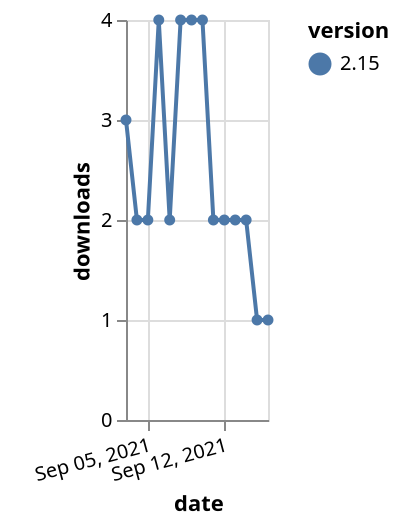 {"$schema": "https://vega.github.io/schema/vega-lite/v5.json", "description": "A simple bar chart with embedded data.", "data": {"values": [{"date": "2021-09-03", "total": 3321, "delta": 3, "version": "2.15"}, {"date": "2021-09-04", "total": 3323, "delta": 2, "version": "2.15"}, {"date": "2021-09-05", "total": 3325, "delta": 2, "version": "2.15"}, {"date": "2021-09-06", "total": 3329, "delta": 4, "version": "2.15"}, {"date": "2021-09-07", "total": 3331, "delta": 2, "version": "2.15"}, {"date": "2021-09-08", "total": 3335, "delta": 4, "version": "2.15"}, {"date": "2021-09-09", "total": 3339, "delta": 4, "version": "2.15"}, {"date": "2021-09-10", "total": 3343, "delta": 4, "version": "2.15"}, {"date": "2021-09-11", "total": 3345, "delta": 2, "version": "2.15"}, {"date": "2021-09-12", "total": 3347, "delta": 2, "version": "2.15"}, {"date": "2021-09-13", "total": 3349, "delta": 2, "version": "2.15"}, {"date": "2021-09-14", "total": 3351, "delta": 2, "version": "2.15"}, {"date": "2021-09-15", "total": 3352, "delta": 1, "version": "2.15"}, {"date": "2021-09-16", "total": 3353, "delta": 1, "version": "2.15"}]}, "width": "container", "mark": {"type": "line", "point": {"filled": true}}, "encoding": {"x": {"field": "date", "type": "temporal", "timeUnit": "yearmonthdate", "title": "date", "axis": {"labelAngle": -15}}, "y": {"field": "delta", "type": "quantitative", "title": "downloads"}, "color": {"field": "version", "type": "nominal"}, "tooltip": {"field": "delta"}}}